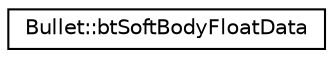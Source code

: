 digraph "Graphical Class Hierarchy"
{
  edge [fontname="Helvetica",fontsize="10",labelfontname="Helvetica",labelfontsize="10"];
  node [fontname="Helvetica",fontsize="10",shape=record];
  rankdir="LR";
  Node1 [label="Bullet::btSoftBodyFloatData",height=0.2,width=0.4,color="black", fillcolor="white", style="filled",URL="$class_bullet_1_1bt_soft_body_float_data.html"];
}
